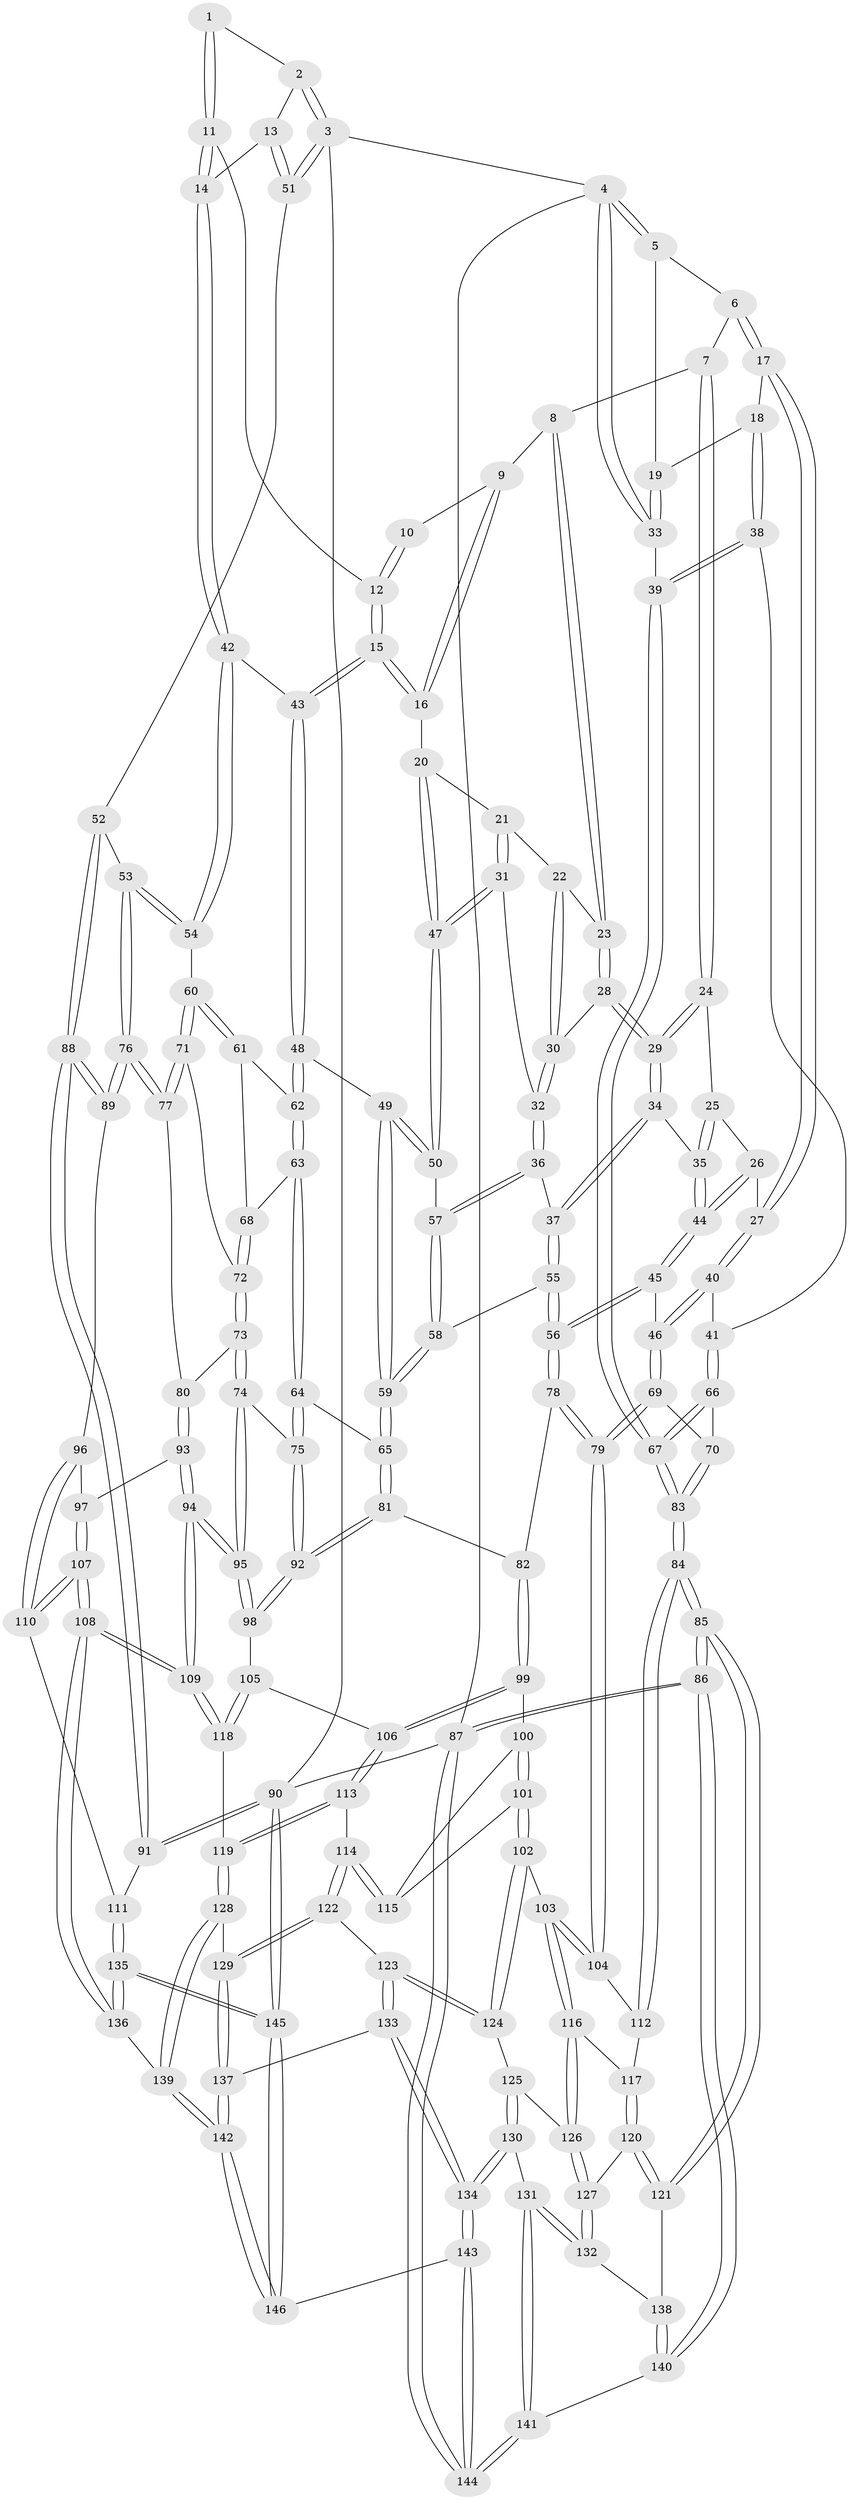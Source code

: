 // Generated by graph-tools (version 1.1) at 2025/11/02/27/25 16:11:59]
// undirected, 146 vertices, 362 edges
graph export_dot {
graph [start="1"]
  node [color=gray90,style=filled];
  1 [pos="+0.6700790239298031+0"];
  2 [pos="+0.909084472948851+0"];
  3 [pos="+1+0"];
  4 [pos="+0+0"];
  5 [pos="+0.13297648217974645+0"];
  6 [pos="+0.20893540520708304+0"];
  7 [pos="+0.33500883243706964+0"];
  8 [pos="+0.5389921167885408+0"];
  9 [pos="+0.5845932861437753+0"];
  10 [pos="+0.6167763670953317+0"];
  11 [pos="+0.7316686353671144+0.0716755918726129"];
  12 [pos="+0.7015939638989027+0.07518917362863389"];
  13 [pos="+0.7873964716800639+0.08529445418366725"];
  14 [pos="+0.7820725278717379+0.09172728237698835"];
  15 [pos="+0.650523703770465+0.0866878070242336"];
  16 [pos="+0.6463961197052469+0.08402403588469551"];
  17 [pos="+0.16401032241760116+0.03543258992126389"];
  18 [pos="+0.07491211081899934+0.0665576974740387"];
  19 [pos="+0.0460234305941335+0.052845694988837656"];
  20 [pos="+0.638223647394675+0.08557231663465555"];
  21 [pos="+0.5345733539331635+0.03133061391793344"];
  22 [pos="+0.5300484282958191+0.000643510243530701"];
  23 [pos="+0.526349952395214+0"];
  24 [pos="+0.3482971158335968+0"];
  25 [pos="+0.3355808995384789+0.008618568065523817"];
  26 [pos="+0.2779660702938135+0.08494433219860482"];
  27 [pos="+0.16420222953460892+0.03592123870541619"];
  28 [pos="+0.4456011624792994+0.06681322110065599"];
  29 [pos="+0.3957254117868019+0.06109435711831937"];
  30 [pos="+0.4586543117541724+0.07568114064724009"];
  31 [pos="+0.521557853907168+0.13130348589447133"];
  32 [pos="+0.5122025710617569+0.1332896470215832"];
  33 [pos="+0+0.07262095466311658"];
  34 [pos="+0.39311539654500527+0.125865704484184"];
  35 [pos="+0.33613446914464157+0.1394310609911049"];
  36 [pos="+0.46926822202347995+0.16233528064677386"];
  37 [pos="+0.43416390863243093+0.16715177158685748"];
  38 [pos="+0.06046470394360817+0.1836680624024973"];
  39 [pos="+0+0.09895761822769483"];
  40 [pos="+0.17475268138929373+0.21643580089335843"];
  41 [pos="+0.11346875247287332+0.21800244637805025"];
  42 [pos="+0.7937978527179751+0.1897117965401223"];
  43 [pos="+0.6689432598548939+0.19875939453766073"];
  44 [pos="+0.2779609615108327+0.17217838556242532"];
  45 [pos="+0.24240196412659903+0.23446997841300596"];
  46 [pos="+0.21019159866868692+0.23486698585059812"];
  47 [pos="+0.5314620477315445+0.13548723399347437"];
  48 [pos="+0.640634456247374+0.22349613286693348"];
  49 [pos="+0.6145006991373831+0.22141862000268364"];
  50 [pos="+0.5799119344815555+0.19965782012977765"];
  51 [pos="+1+0"];
  52 [pos="+1+0.13732043892204437"];
  53 [pos="+0.9996124964741607+0.23253129078716755"];
  54 [pos="+0.847039202095487+0.23926040028506626"];
  55 [pos="+0.35201986030809523+0.29699042584418917"];
  56 [pos="+0.3424181930167725+0.29977368447280117"];
  57 [pos="+0.49672313436564725+0.2524992518975483"];
  58 [pos="+0.48018142689656684+0.31830064381606943"];
  59 [pos="+0.5121038441278828+0.34297094326709976"];
  60 [pos="+0.8389559297162366+0.2515310792376839"];
  61 [pos="+0.717843015574861+0.3033880674557504"];
  62 [pos="+0.6497752569077306+0.255775883549908"];
  63 [pos="+0.6355690621429956+0.3261787972248701"];
  64 [pos="+0.5942896560299744+0.4144359057304981"];
  65 [pos="+0.5244077982742718+0.3644467113708178"];
  66 [pos="+0.0643475590156221+0.2844625389837112"];
  67 [pos="+0+0.2907183057310857"];
  68 [pos="+0.7122682908149787+0.32727100858160774"];
  69 [pos="+0.1322513471831002+0.47944523513431186"];
  70 [pos="+0.03846170270623162+0.4383737176727413"];
  71 [pos="+0.8364554530006528+0.25999546685929364"];
  72 [pos="+0.7170084716072689+0.3686046441506525"];
  73 [pos="+0.7122888589616255+0.42532197414290684"];
  74 [pos="+0.6422883301141128+0.4410729896907697"];
  75 [pos="+0.6014979470715046+0.42648705938695436"];
  76 [pos="+0.9011380099595672+0.4744097539326516"];
  77 [pos="+0.8009393377876893+0.4291068202572029"];
  78 [pos="+0.3274408319581646+0.43810647585944035"];
  79 [pos="+0.15406177563272205+0.5056314890219846"];
  80 [pos="+0.7697660748230798+0.43725247065730505"];
  81 [pos="+0.3984461953027144+0.47884578611851"];
  82 [pos="+0.3736187871019767+0.47621125474100295"];
  83 [pos="+0+0.4417532147089088"];
  84 [pos="+0+0.6398465464765813"];
  85 [pos="+0+0.7698769073831732"];
  86 [pos="+0+1"];
  87 [pos="+0+1"];
  88 [pos="+1+0.6326700728128379"];
  89 [pos="+0.9124255085999181+0.4943525203643629"];
  90 [pos="+1+1"];
  91 [pos="+1+0.634194122725329"];
  92 [pos="+0.5088224811647464+0.550159743553041"];
  93 [pos="+0.761096127754772+0.5452050423645431"];
  94 [pos="+0.6915984218044741+0.6338166299634249"];
  95 [pos="+0.6879224219562609+0.6294652808636193"];
  96 [pos="+0.9021690951309176+0.5070669528645954"];
  97 [pos="+0.8348274885434527+0.5553815522203994"];
  98 [pos="+0.5107969730759683+0.5668638661733774"];
  99 [pos="+0.35613031642627735+0.5689323809966903"];
  100 [pos="+0.35162382630460115+0.5740070855932133"];
  101 [pos="+0.2498295542093714+0.6404275981741476"];
  102 [pos="+0.2482556403194956+0.6407806188479147"];
  103 [pos="+0.1888973411589336+0.6172964805012011"];
  104 [pos="+0.15538614045874596+0.5333400303869922"];
  105 [pos="+0.47819641800506874+0.6358351344214218"];
  106 [pos="+0.47443015710245134+0.6383551738111156"];
  107 [pos="+0.7801525090609595+0.7403118875671693"];
  108 [pos="+0.7409004296422054+0.7671270545731913"];
  109 [pos="+0.7274725418194325+0.7546835080836758"];
  110 [pos="+0.8549917320019876+0.7072144163237835"];
  111 [pos="+1+0.6715201835358849"];
  112 [pos="+0+0.6356937129028566"];
  113 [pos="+0.42891695161470605+0.6961718818814702"];
  114 [pos="+0.4284515875975529+0.6963807424766186"];
  115 [pos="+0.38859611023187246+0.6747455707664621"];
  116 [pos="+0.15128599705983034+0.6801491867353417"];
  117 [pos="+0.05375254969752627+0.6918546625676437"];
  118 [pos="+0.631546951841398+0.7465710218351148"];
  119 [pos="+0.5198898632648877+0.7855582587771865"];
  120 [pos="+0.026237548943586323+0.7506648849703121"];
  121 [pos="+0+0.7872150409200184"];
  122 [pos="+0.38741007954862716+0.7561870086726405"];
  123 [pos="+0.31027047290317045+0.7688481308233974"];
  124 [pos="+0.2955165567309811+0.7576148491922964"];
  125 [pos="+0.2253438205466771+0.7855983930087197"];
  126 [pos="+0.1469129357369052+0.7406427767201562"];
  127 [pos="+0.12066379318337903+0.7867808279346723"];
  128 [pos="+0.4985536329709066+0.8235478757706096"];
  129 [pos="+0.4289679028089564+0.853085756181805"];
  130 [pos="+0.21778789115452413+0.839151488925558"];
  131 [pos="+0.12878314080663622+0.8569535806467661"];
  132 [pos="+0.11492691037704587+0.8418314565774404"];
  133 [pos="+0.30356903053995016+0.8374393841353224"];
  134 [pos="+0.2767445756823833+0.8795235865507867"];
  135 [pos="+0.8115289244574436+0.9351161597382003"];
  136 [pos="+0.7513590544001161+0.8411679112750382"];
  137 [pos="+0.42356721212690035+0.8661579251182577"];
  138 [pos="+0.06199666399149471+0.8522444001999713"];
  139 [pos="+0.5738223298185923+0.9187552570758115"];
  140 [pos="+0.03022432528879022+0.9051625866504885"];
  141 [pos="+0.18816651754582187+1"];
  142 [pos="+0.4102445091073721+1"];
  143 [pos="+0.2895269550048744+1"];
  144 [pos="+0.22798892498441245+1"];
  145 [pos="+1+1"];
  146 [pos="+0.39717088681875623+1"];
  1 -- 2;
  1 -- 11;
  1 -- 11;
  2 -- 3;
  2 -- 3;
  2 -- 13;
  3 -- 4;
  3 -- 51;
  3 -- 51;
  3 -- 90;
  4 -- 5;
  4 -- 5;
  4 -- 33;
  4 -- 33;
  4 -- 87;
  5 -- 6;
  5 -- 19;
  6 -- 7;
  6 -- 17;
  6 -- 17;
  7 -- 8;
  7 -- 24;
  7 -- 24;
  8 -- 9;
  8 -- 23;
  8 -- 23;
  9 -- 10;
  9 -- 16;
  9 -- 16;
  10 -- 12;
  10 -- 12;
  11 -- 12;
  11 -- 14;
  11 -- 14;
  12 -- 15;
  12 -- 15;
  13 -- 14;
  13 -- 51;
  13 -- 51;
  14 -- 42;
  14 -- 42;
  15 -- 16;
  15 -- 16;
  15 -- 43;
  15 -- 43;
  16 -- 20;
  17 -- 18;
  17 -- 27;
  17 -- 27;
  18 -- 19;
  18 -- 38;
  18 -- 38;
  19 -- 33;
  19 -- 33;
  20 -- 21;
  20 -- 47;
  20 -- 47;
  21 -- 22;
  21 -- 31;
  21 -- 31;
  22 -- 23;
  22 -- 30;
  22 -- 30;
  23 -- 28;
  23 -- 28;
  24 -- 25;
  24 -- 29;
  24 -- 29;
  25 -- 26;
  25 -- 35;
  25 -- 35;
  26 -- 27;
  26 -- 44;
  26 -- 44;
  27 -- 40;
  27 -- 40;
  28 -- 29;
  28 -- 29;
  28 -- 30;
  29 -- 34;
  29 -- 34;
  30 -- 32;
  30 -- 32;
  31 -- 32;
  31 -- 47;
  31 -- 47;
  32 -- 36;
  32 -- 36;
  33 -- 39;
  34 -- 35;
  34 -- 37;
  34 -- 37;
  35 -- 44;
  35 -- 44;
  36 -- 37;
  36 -- 57;
  36 -- 57;
  37 -- 55;
  37 -- 55;
  38 -- 39;
  38 -- 39;
  38 -- 41;
  39 -- 67;
  39 -- 67;
  40 -- 41;
  40 -- 46;
  40 -- 46;
  41 -- 66;
  41 -- 66;
  42 -- 43;
  42 -- 54;
  42 -- 54;
  43 -- 48;
  43 -- 48;
  44 -- 45;
  44 -- 45;
  45 -- 46;
  45 -- 56;
  45 -- 56;
  46 -- 69;
  46 -- 69;
  47 -- 50;
  47 -- 50;
  48 -- 49;
  48 -- 62;
  48 -- 62;
  49 -- 50;
  49 -- 50;
  49 -- 59;
  49 -- 59;
  50 -- 57;
  51 -- 52;
  52 -- 53;
  52 -- 88;
  52 -- 88;
  53 -- 54;
  53 -- 54;
  53 -- 76;
  53 -- 76;
  54 -- 60;
  55 -- 56;
  55 -- 56;
  55 -- 58;
  56 -- 78;
  56 -- 78;
  57 -- 58;
  57 -- 58;
  58 -- 59;
  58 -- 59;
  59 -- 65;
  59 -- 65;
  60 -- 61;
  60 -- 61;
  60 -- 71;
  60 -- 71;
  61 -- 62;
  61 -- 68;
  62 -- 63;
  62 -- 63;
  63 -- 64;
  63 -- 64;
  63 -- 68;
  64 -- 65;
  64 -- 75;
  64 -- 75;
  65 -- 81;
  65 -- 81;
  66 -- 67;
  66 -- 67;
  66 -- 70;
  67 -- 83;
  67 -- 83;
  68 -- 72;
  68 -- 72;
  69 -- 70;
  69 -- 79;
  69 -- 79;
  70 -- 83;
  70 -- 83;
  71 -- 72;
  71 -- 77;
  71 -- 77;
  72 -- 73;
  72 -- 73;
  73 -- 74;
  73 -- 74;
  73 -- 80;
  74 -- 75;
  74 -- 95;
  74 -- 95;
  75 -- 92;
  75 -- 92;
  76 -- 77;
  76 -- 77;
  76 -- 89;
  76 -- 89;
  77 -- 80;
  78 -- 79;
  78 -- 79;
  78 -- 82;
  79 -- 104;
  79 -- 104;
  80 -- 93;
  80 -- 93;
  81 -- 82;
  81 -- 92;
  81 -- 92;
  82 -- 99;
  82 -- 99;
  83 -- 84;
  83 -- 84;
  84 -- 85;
  84 -- 85;
  84 -- 112;
  84 -- 112;
  85 -- 86;
  85 -- 86;
  85 -- 121;
  85 -- 121;
  86 -- 87;
  86 -- 87;
  86 -- 140;
  86 -- 140;
  87 -- 144;
  87 -- 144;
  87 -- 90;
  88 -- 89;
  88 -- 89;
  88 -- 91;
  88 -- 91;
  89 -- 96;
  90 -- 91;
  90 -- 91;
  90 -- 145;
  90 -- 145;
  91 -- 111;
  92 -- 98;
  92 -- 98;
  93 -- 94;
  93 -- 94;
  93 -- 97;
  94 -- 95;
  94 -- 95;
  94 -- 109;
  94 -- 109;
  95 -- 98;
  95 -- 98;
  96 -- 97;
  96 -- 110;
  96 -- 110;
  97 -- 107;
  97 -- 107;
  98 -- 105;
  99 -- 100;
  99 -- 106;
  99 -- 106;
  100 -- 101;
  100 -- 101;
  100 -- 115;
  101 -- 102;
  101 -- 102;
  101 -- 115;
  102 -- 103;
  102 -- 124;
  102 -- 124;
  103 -- 104;
  103 -- 104;
  103 -- 116;
  103 -- 116;
  104 -- 112;
  105 -- 106;
  105 -- 118;
  105 -- 118;
  106 -- 113;
  106 -- 113;
  107 -- 108;
  107 -- 108;
  107 -- 110;
  107 -- 110;
  108 -- 109;
  108 -- 109;
  108 -- 136;
  108 -- 136;
  109 -- 118;
  109 -- 118;
  110 -- 111;
  111 -- 135;
  111 -- 135;
  112 -- 117;
  113 -- 114;
  113 -- 119;
  113 -- 119;
  114 -- 115;
  114 -- 115;
  114 -- 122;
  114 -- 122;
  116 -- 117;
  116 -- 126;
  116 -- 126;
  117 -- 120;
  117 -- 120;
  118 -- 119;
  119 -- 128;
  119 -- 128;
  120 -- 121;
  120 -- 121;
  120 -- 127;
  121 -- 138;
  122 -- 123;
  122 -- 129;
  122 -- 129;
  123 -- 124;
  123 -- 124;
  123 -- 133;
  123 -- 133;
  124 -- 125;
  125 -- 126;
  125 -- 130;
  125 -- 130;
  126 -- 127;
  126 -- 127;
  127 -- 132;
  127 -- 132;
  128 -- 129;
  128 -- 139;
  128 -- 139;
  129 -- 137;
  129 -- 137;
  130 -- 131;
  130 -- 134;
  130 -- 134;
  131 -- 132;
  131 -- 132;
  131 -- 141;
  131 -- 141;
  132 -- 138;
  133 -- 134;
  133 -- 134;
  133 -- 137;
  134 -- 143;
  134 -- 143;
  135 -- 136;
  135 -- 136;
  135 -- 145;
  135 -- 145;
  136 -- 139;
  137 -- 142;
  137 -- 142;
  138 -- 140;
  138 -- 140;
  139 -- 142;
  139 -- 142;
  140 -- 141;
  141 -- 144;
  141 -- 144;
  142 -- 146;
  142 -- 146;
  143 -- 144;
  143 -- 144;
  143 -- 146;
  145 -- 146;
  145 -- 146;
}
